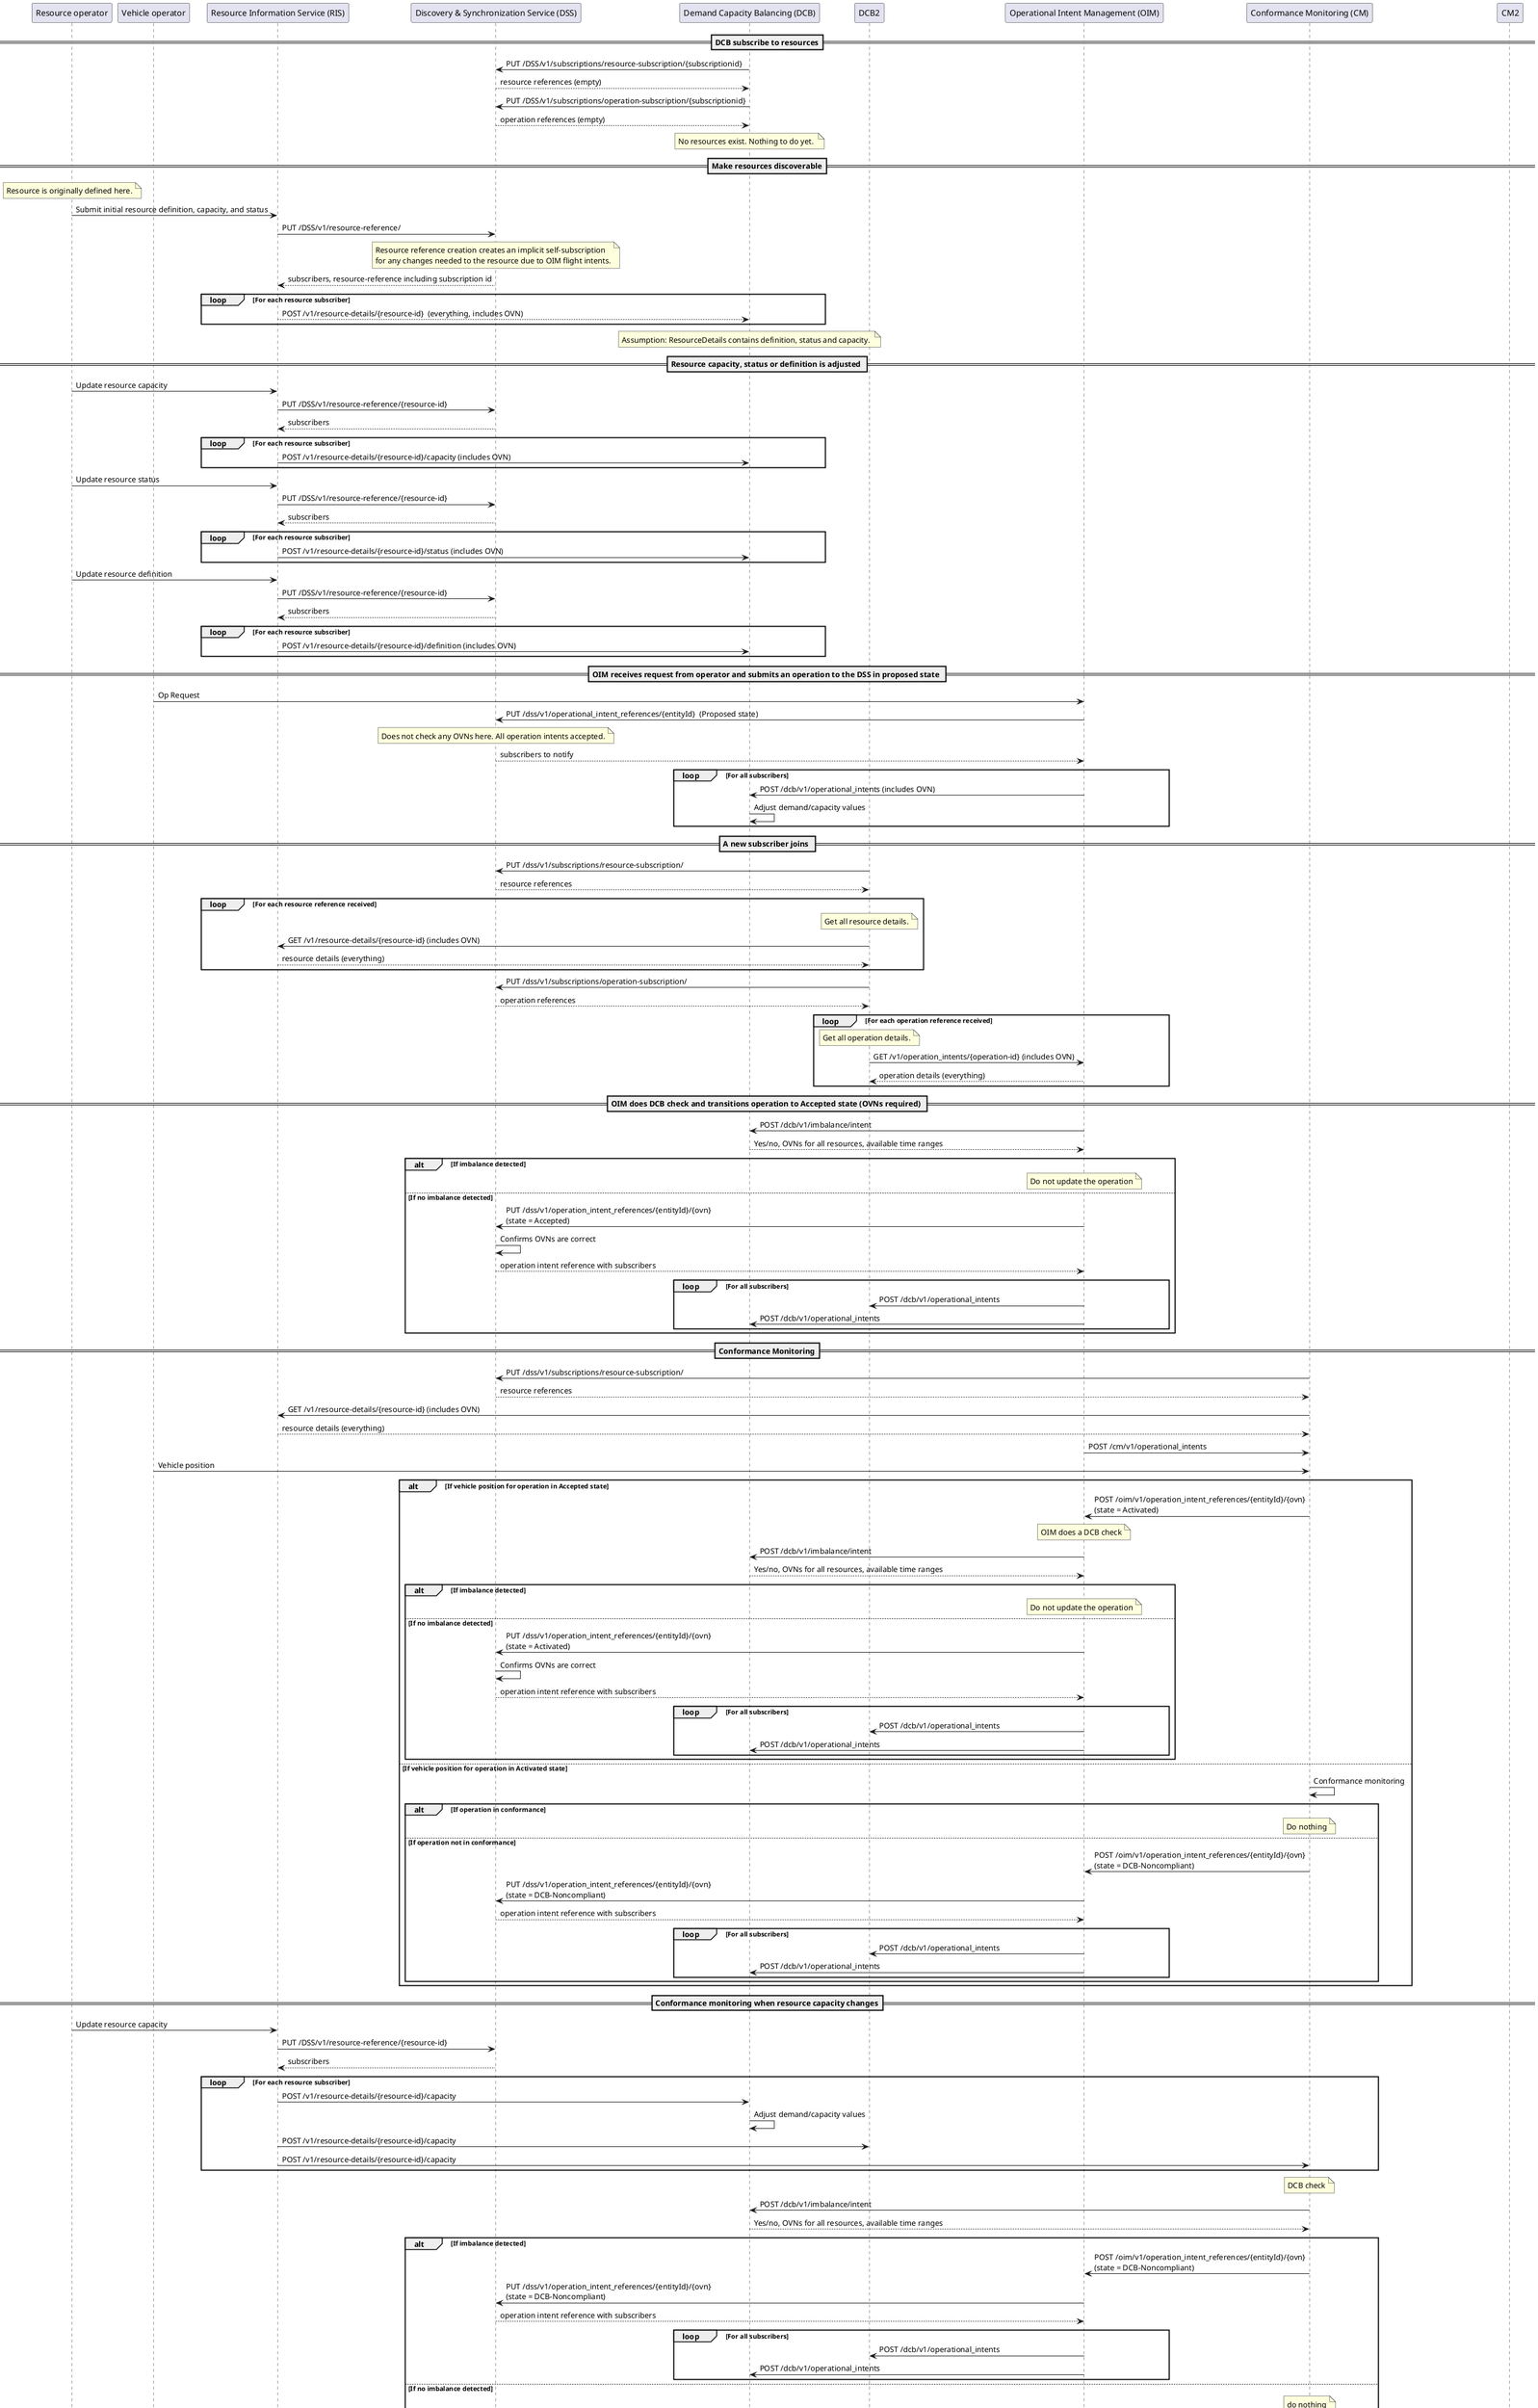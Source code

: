 @startuml
participant "Resource operator" as RO
participant "Vehicle operator" as op
participant "Resource Information Service (RIS)" as RIS
participant "Discovery & Synchronization Service (DSS)" as DSS
participant "Demand Capacity Balancing (DCB)" as DCB
participant "DCB2" as DCB2
participant "Operational Intent Management (OIM)" as OIM
participant "Conformance Monitoring (CM)" as CM
participant "CM2" as CM2

==DCB subscribe to resources==
DCB -> DSS: PUT /DSS/v1/subscriptions/resource-subscription/{subscriptionid}
DCB <-- DSS: resource references (empty)

DCB -> DSS: PUT /DSS/v1/subscriptions/operation-subscription/{subscriptionid}
DCB <-- DSS: operation references (empty)

note over DCB
No resources exist. Nothing to do yet. 
end note

==Make resources discoverable==
note over RO
Resource is originally defined here.
end note 
RO -> RIS: Submit initial resource definition, capacity, and status
RIS -> DSS: PUT /DSS/v1/resource-reference/
note over DSS
Resource reference creation creates an implicit self-subscription
for any changes needed to the resource due to OIM flight intents.
end note
DSS --> RIS: subscribers, resource-reference including subscription id
loop For each resource subscriber
    DCB <-- RIS: POST /v1/resource-details/{resource-id}  (everything, includes OVN)
end
note over DCB
Assumption: ResourceDetails contains definition, status and capacity. 
end note

== Resource capacity, status or definition is adjusted ==
RO -> RIS: Update resource capacity
RIS -> DSS: PUT /DSS/v1/resource-reference/{resource-id}
RIS <-- DSS: subscribers
loop For each resource subscriber
    RIS -> DCB: POST /v1/resource-details/{resource-id}/capacity (includes OVN)
end

RO -> RIS: Update resource status
RIS -> DSS: PUT /DSS/v1/resource-reference/{resource-id}
RIS <-- DSS: subscribers
loop For each resource subscriber
    RIS -> DCB: POST /v1/resource-details/{resource-id}/status (includes OVN)
end

RO -> RIS: Update resource definition
RIS -> DSS: PUT /DSS/v1/resource-reference/{resource-id}
RIS <-- DSS: subscribers
loop For each resource subscriber
    RIS -> DCB: POST /v1/resource-details/{resource-id}/definition (includes OVN)
end

== OIM receives request from operator and submits an operation to the DSS in proposed state == 
op -> OIM: Op Request
OIM -> DSS: PUT /dss/v1/operational_intent_references/{entityId}  (Proposed state)
note over DSS
Does not check any OVNs here. All operation intents accepted.
end note
OIM <-- DSS: subscribers to notify
loop For all subscribers
    OIM -> DCB: POST /dcb/v1/operational_intents (includes OVN)
    DCB -> DCB: Adjust demand/capacity values
end

== A new subscriber joins == 
DCB2 -> DSS: PUT /dss/v1/subscriptions/resource-subscription/
DCB2 <-- DSS: resource references
loop For each resource reference received
    note over DCB2
    Get all resource details.
    end note
    DCB2 -> RIS: GET /v1/resource-details/{resource-id} (includes OVN)
    DCB2 <-- RIS: resource details (everything)
end
DCB2 -> DSS: PUT /dss/v1/subscriptions/operation-subscription/
DCB2 <-- DSS: operation references
loop For each operation reference received
    note over DCB2
    Get all operation details.
    end note
    DCB2 -> OIM: GET /v1/operation_intents/{operation-id} (includes OVN)
    DCB2 <-- OIM: operation details (everything)
end

== OIM does DCB check and transitions operation to Accepted state (OVNs required) ==
OIM -> DCB: POST /dcb/v1/imbalance/intent
OIM <-- DCB: Yes/no, OVNs for all resources, available time ranges

alt If imbalance detected
    note over OIM: Do not update the operation
else If no imbalance detected
    OIM -> DSS: PUT /dss/v1/operation_intent_references/{entityId}/{ovn}\n(state = Accepted)
    DSS -> DSS: Confirms OVNs are correct
    OIM <-- DSS: operation intent reference with subscribers
    loop For all subscribers
        OIM -> DCB2: POST /dcb/v1/operational_intents
        OIM -> DCB: POST /dcb/v1/operational_intents
    end
end

==Conformance Monitoring==
CM -> DSS: PUT /dss/v1/subscriptions/resource-subscription/
CM <-- DSS: resource references
CM -> RIS: GET /v1/resource-details/{resource-id} (includes OVN)
CM <-- RIS: resource details (everything)
OIM -> CM: POST /cm/v1/operational_intents

op -> CM: Vehicle position
alt If vehicle position for operation in Accepted state
    CM -> OIM: POST /oim/v1/operation_intent_references/{entityId}/{ovn}\n(state = Activated)
    note over OIM: OIM does a DCB check
    OIM -> DCB: POST /dcb/v1/imbalance/intent
    OIM <-- DCB: Yes/no, OVNs for all resources, available time ranges

    alt If imbalance detected
        note over OIM: Do not update the operation
    else If no imbalance detected
        OIM -> DSS: PUT /dss/v1/operation_intent_references/{entityId}/{ovn}\n(state = Activated)
        DSS -> DSS: Confirms OVNs are correct
        OIM <-- DSS: operation intent reference with subscribers
        loop For all subscribers
            OIM -> DCB2: POST /dcb/v1/operational_intents
            OIM -> DCB: POST /dcb/v1/operational_intents
        end
    end 
else If vehicle position for operation in Activated state
    CM -> CM: Conformance monitoring
    alt If operation in conformance
        note over CM: Do nothing
    else If operation not in conformance
        CM -> OIM: POST /oim/v1/operation_intent_references/{entityId}/{ovn}\n(state = DCB-Noncompliant)
        OIM -> DSS: PUT /dss/v1/operation_intent_references/{entityId}/{ovn}\n(state = DCB-Noncompliant)
        OIM <-- DSS: operation intent reference with subscribers
        loop For all subscribers
            OIM -> DCB2: POST /dcb/v1/operational_intents
            OIM -> DCB: POST /dcb/v1/operational_intents
        end
    end
end

==Conformance monitoring when resource capacity changes==
RO -> RIS: Update resource capacity
RIS -> DSS: PUT /DSS/v1/resource-reference/{resource-id}
RIS <-- DSS: subscribers
loop For each resource subscriber
    RIS -> DCB: POST /v1/resource-details/{resource-id}/capacity
    DCB -> DCB: Adjust demand/capacity values
    RIS -> DCB2: POST /v1/resource-details/{resource-id}/capacity
    RIS -> CM: POST /v1/resource-details/{resource-id}/capacity
end
note over CM: DCB check
CM -> DCB: POST /dcb/v1/imbalance/intent
CM <-- DCB: Yes/no, OVNs for all resources, available time ranges

alt If imbalance detected
    CM -> OIM: POST /oim/v1/operation_intent_references/{entityId}/{ovn}\n(state = DCB-Noncompliant)
    OIM -> DSS: PUT /dss/v1/operation_intent_references/{entityId}/{ovn}\n(state = DCB-Noncompliant)
    OIM <-- DSS: operation intent reference with subscribers
    loop For all subscribers
        OIM -> DCB2: POST /dcb/v1/operational_intents
        OIM -> DCB: POST /dcb/v1/operational_intents
    end
else If no imbalance detected
    note over CM: do nothing
end 

==Position Sharing==
loop 
    CM2 -> CM: GET /cm/v1/operational_intents/{entityid}/telemetry
    CM2 <-- CM: telemetry
end
@enduml